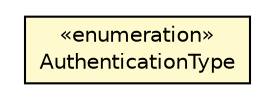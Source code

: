#!/usr/local/bin/dot
#
# Class diagram 
# Generated by UMLGraph version 5.1 (http://www.umlgraph.org/)
#

digraph G {
	edge [fontname="Helvetica",fontsize=10,labelfontname="Helvetica",labelfontsize=10];
	node [fontname="Helvetica",fontsize=10,shape=plaintext];
	nodesep=0.25;
	ranksep=0.5;
	// cn.edu.uestc.acmicpc.util.settings.Global.AuthenticationType
	c22415 [label=<<table title="cn.edu.uestc.acmicpc.util.settings.Global.AuthenticationType" border="0" cellborder="1" cellspacing="0" cellpadding="2" port="p" bgcolor="lemonChiffon" href="./Global.AuthenticationType.html">
		<tr><td><table border="0" cellspacing="0" cellpadding="1">
<tr><td align="center" balign="center"> &#171;enumeration&#187; </td></tr>
<tr><td align="center" balign="center"> AuthenticationType </td></tr>
		</table></td></tr>
		</table>>, fontname="Helvetica", fontcolor="black", fontsize=10.0];
}

